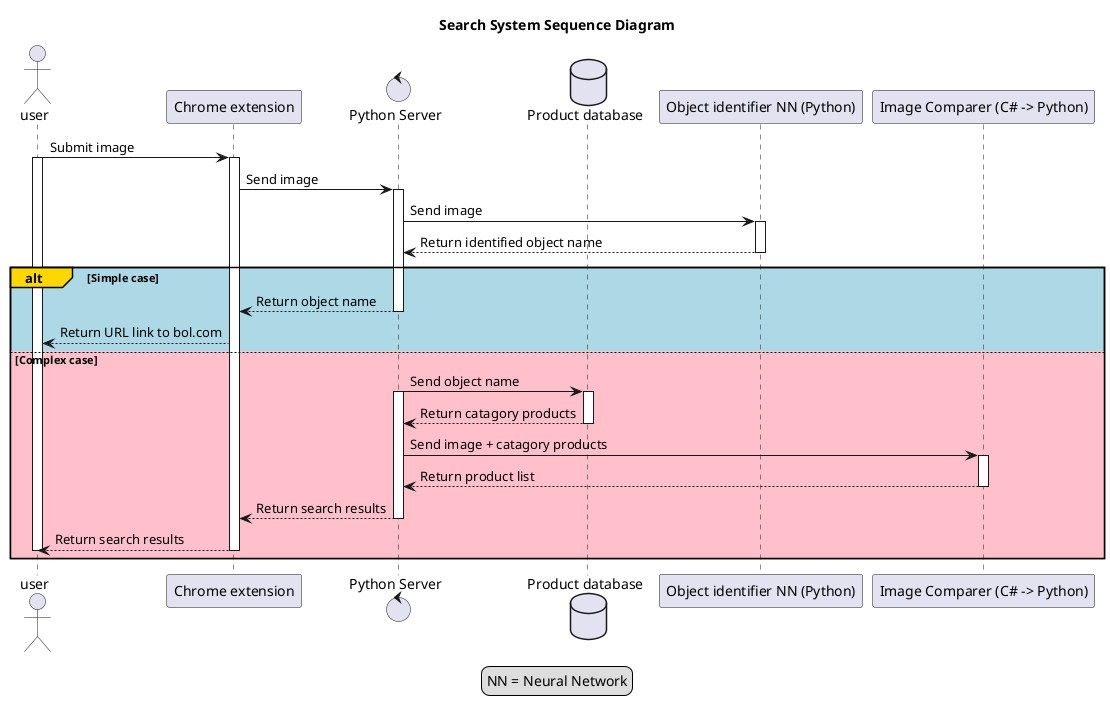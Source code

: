@startuml

title **Search System Sequence Diagram**

actor user as usr
participant "Chrome extension" as ext
control "Python Server" as csh
database "Product database" as db
participant "Object identifier NN (Python)" as obj
participant "Image Comparer (C# -> Python)" as img

usr -> ext: Submit image
activate usr
activate ext
ext -> csh: Send image
activate csh
csh -> obj: Send image
activate obj

obj --> csh: Return identified object name
deactivate obj

alt#Gold #LightBlue Simple case
    csh --> ext: Return object name
    deactivate csh
    ext --> usr: Return URL link to bol.com

else #Pink Complex case
    csh -> db: Send object name
    activate csh
    activate db
    db --> csh: Return catagory products
    deactivate db
    csh -> img: Send image + catagory products
    activate img
    
    img --> csh: Return product list
    deactivate img

    csh --> ext: Return search results
    deactivate csh
    ext --> usr: Return search results
    deactivate ext
    deactivate usr

    legend
     NN = Neural Network
endlegend
end
@enduml
